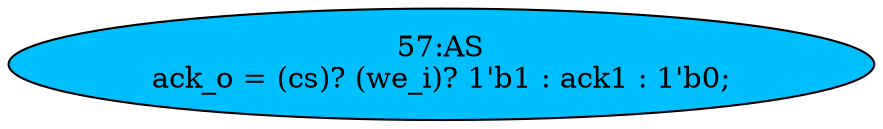 strict digraph "" {
	node [label="\N"];
	"57:AS"	 [ast="<pyverilog.vparser.ast.Assign object at 0x7f8ba86ca5d0>",
		def_var="['ack_o']",
		fillcolor=deepskyblue,
		label="57:AS
ack_o = (cs)? (we_i)? 1'b1 : ack1 : 1'b0;",
		statements="[]",
		style=filled,
		typ=Assign,
		use_var="['cs', 'we_i', 'ack1']"];
}
